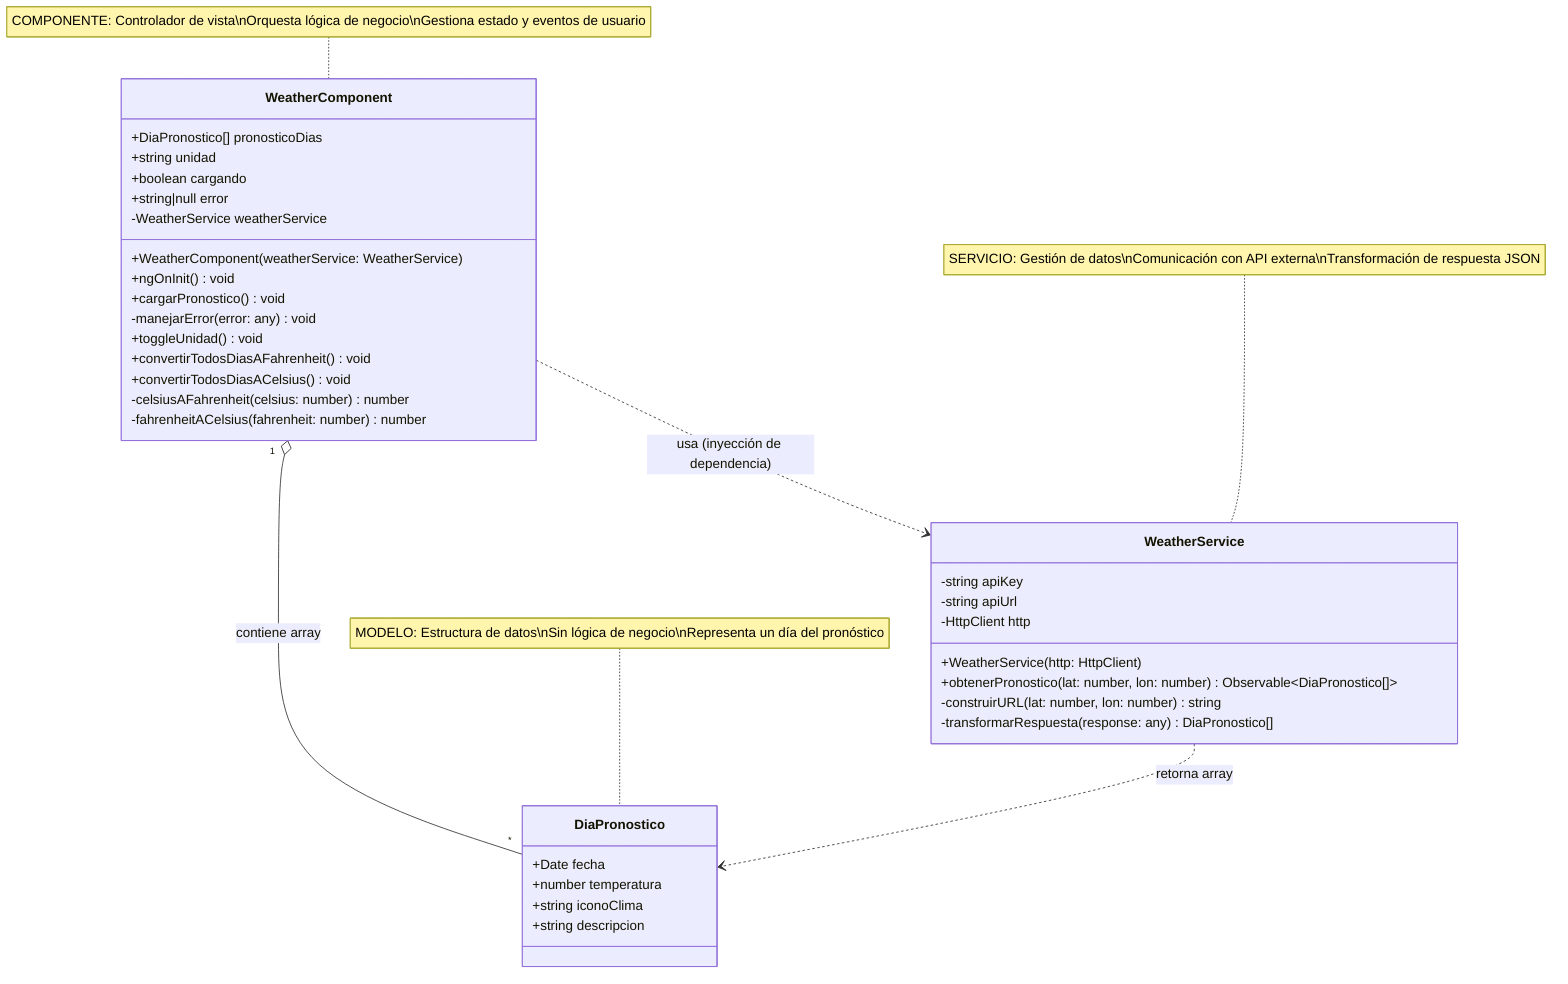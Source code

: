 classDiagram
    %% Definición de la clase DiaPronostico (Modelo)
    class DiaPronostico {
        +Date fecha
        +number temperatura
        +string iconoClima
        +string descripcion
        %% Modelo simple para representar datos del pronóstico
        %% No tiene métodos, solo estructura de datos
    }

    %% Definición de la clase WeatherService (Servicio)
    class WeatherService {
        -string apiKey
        -string apiUrl
        -HttpClient http
        %% ── Constructor ──
        +WeatherService(http: HttpClient)
        %% ── Métodos Públicos ──
        +obtenerPronostico(lat: number, lon: number) Observable~DiaPronostico[]~
        -construirURL(lat: number, lon: number) string
        -transformarRespuesta(response: any) DiaPronostico[]
        %% ── Comentarios sobre métodos ──
        %% obtenerPronostico: Método principal que realiza la petición HTTP
        %% construirURL: Construye la URL con parámetros y apiKey
        %% transformarRespuesta: Convierte JSON de API a modelo DiaPronostico
    }

    %% Definición de la clase WeatherComponent (Componente)
    class WeatherComponent {
        +DiaPronostico[] pronosticoDias
        +string unidad
        +boolean cargando
        +string|null error
        -WeatherService weatherService
        %% ── Constructor ──
        +WeatherComponent(weatherService: WeatherService)
        %% ── Ciclo de vida Angular ──
        +ngOnInit() void
        %% ── Métodos de Carga de Datos ──
        +cargarPronostico() void
        -manejarError(error: any) void
        %% ── Métodos de Conversión de Temperatura ──
        +toggleUnidad() void
        +convertirTodosDiasAFahrenheit() void
        +convertirTodosDiasACelsius() void
        -celsiusAFahrenheit(celsius: number) number
        -fahrenheitACelsius(fahrenheit: number) number
        %% ── Comentarios sobre métodos clave ──
        %% ngOnInit: Se ejecuta al inicializar el componente, llama a cargarPronostico
        %% cargarPronostico: Llama al servicio, activa estado de carga
        %% toggleUnidad: Cambia entre C y F, recalcula temperaturas
    }

    %% Relaciones entre clases
    WeatherComponent ..> WeatherService : usa (inyección de dependencia)
    WeatherComponent "1" o-- "*" DiaPronostico : contiene array
    WeatherService ..> DiaPronostico : retorna array
    
    %% Notas explicativas
    note for DiaPronostico "MODELO: Estructura de datos\nSin lógica de negocio\nRepresenta un día del pronóstico"
    note for WeatherService "SERVICIO: Gestión de datos\nComunicación con API externa\nTransformación de respuesta JSON"
    note for WeatherComponent "COMPONENTE: Controlador de vista\nOrquesta lógica de negocio\nGestiona estado y eventos de usuario"